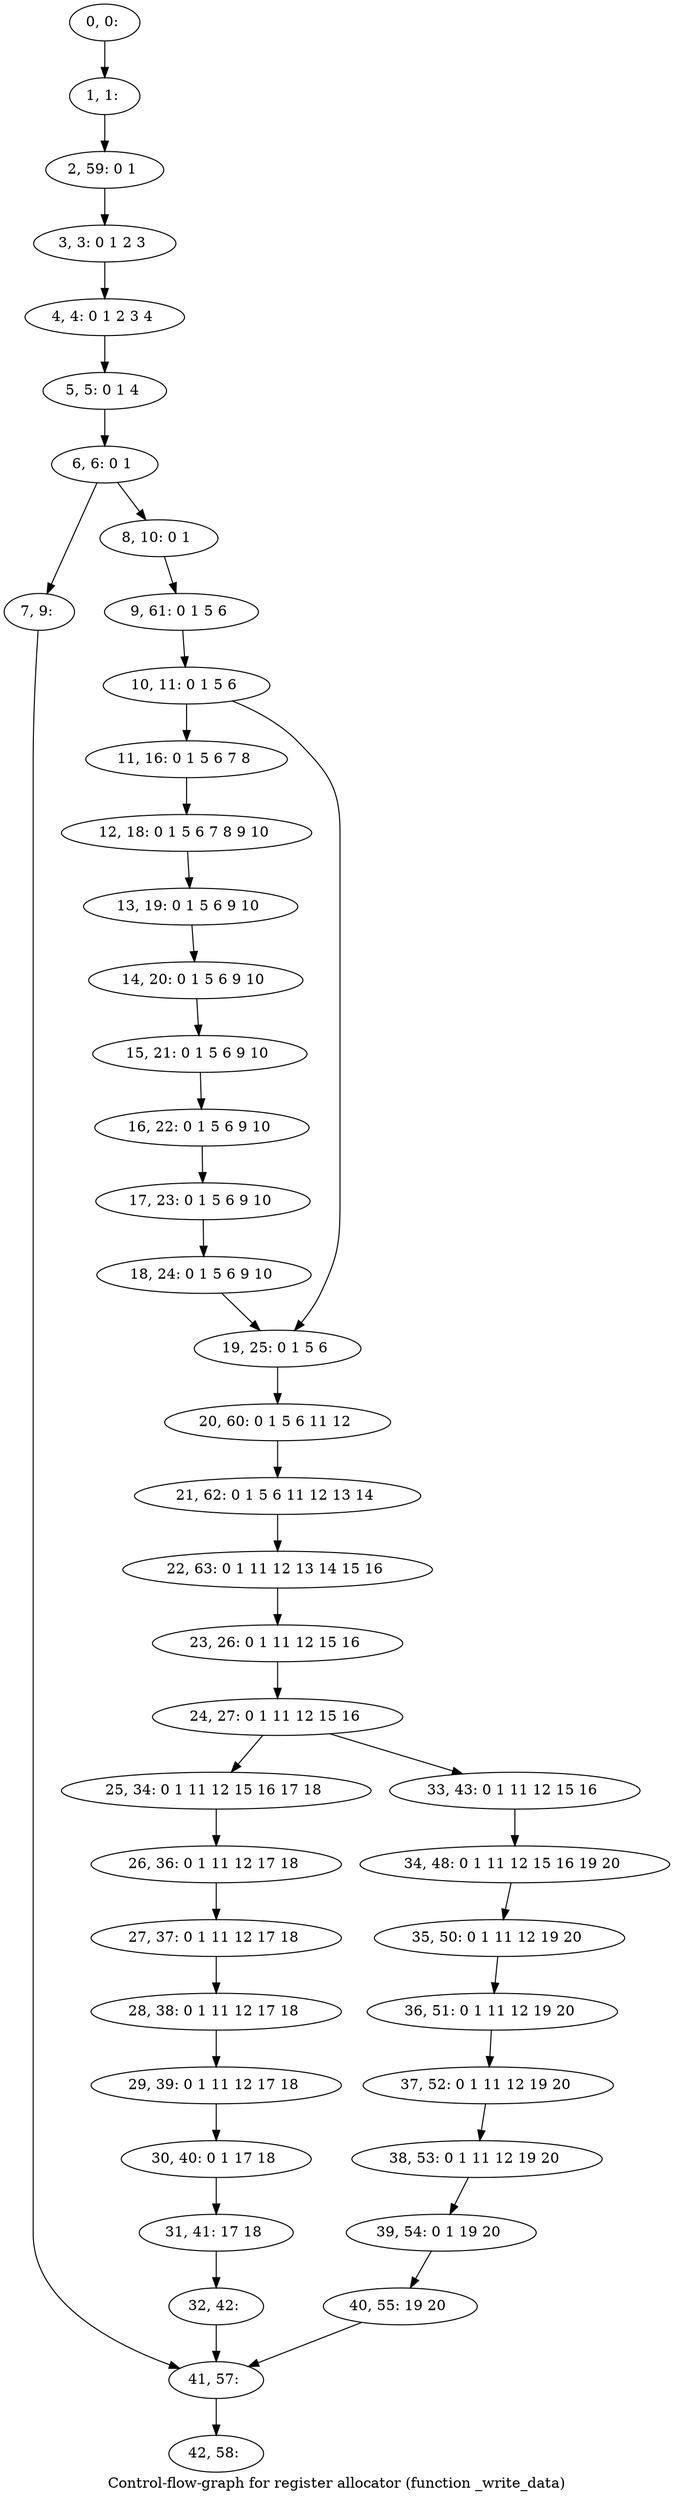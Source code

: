 digraph G {
graph [label="Control-flow-graph for register allocator (function _write_data)"]
0[label="0, 0: "];
1[label="1, 1: "];
2[label="2, 59: 0 1 "];
3[label="3, 3: 0 1 2 3 "];
4[label="4, 4: 0 1 2 3 4 "];
5[label="5, 5: 0 1 4 "];
6[label="6, 6: 0 1 "];
7[label="7, 9: "];
8[label="8, 10: 0 1 "];
9[label="9, 61: 0 1 5 6 "];
10[label="10, 11: 0 1 5 6 "];
11[label="11, 16: 0 1 5 6 7 8 "];
12[label="12, 18: 0 1 5 6 7 8 9 10 "];
13[label="13, 19: 0 1 5 6 9 10 "];
14[label="14, 20: 0 1 5 6 9 10 "];
15[label="15, 21: 0 1 5 6 9 10 "];
16[label="16, 22: 0 1 5 6 9 10 "];
17[label="17, 23: 0 1 5 6 9 10 "];
18[label="18, 24: 0 1 5 6 9 10 "];
19[label="19, 25: 0 1 5 6 "];
20[label="20, 60: 0 1 5 6 11 12 "];
21[label="21, 62: 0 1 5 6 11 12 13 14 "];
22[label="22, 63: 0 1 11 12 13 14 15 16 "];
23[label="23, 26: 0 1 11 12 15 16 "];
24[label="24, 27: 0 1 11 12 15 16 "];
25[label="25, 34: 0 1 11 12 15 16 17 18 "];
26[label="26, 36: 0 1 11 12 17 18 "];
27[label="27, 37: 0 1 11 12 17 18 "];
28[label="28, 38: 0 1 11 12 17 18 "];
29[label="29, 39: 0 1 11 12 17 18 "];
30[label="30, 40: 0 1 17 18 "];
31[label="31, 41: 17 18 "];
32[label="32, 42: "];
33[label="33, 43: 0 1 11 12 15 16 "];
34[label="34, 48: 0 1 11 12 15 16 19 20 "];
35[label="35, 50: 0 1 11 12 19 20 "];
36[label="36, 51: 0 1 11 12 19 20 "];
37[label="37, 52: 0 1 11 12 19 20 "];
38[label="38, 53: 0 1 11 12 19 20 "];
39[label="39, 54: 0 1 19 20 "];
40[label="40, 55: 19 20 "];
41[label="41, 57: "];
42[label="42, 58: "];
0->1 ;
1->2 ;
2->3 ;
3->4 ;
4->5 ;
5->6 ;
6->7 ;
6->8 ;
7->41 ;
8->9 ;
9->10 ;
10->11 ;
10->19 ;
11->12 ;
12->13 ;
13->14 ;
14->15 ;
15->16 ;
16->17 ;
17->18 ;
18->19 ;
19->20 ;
20->21 ;
21->22 ;
22->23 ;
23->24 ;
24->25 ;
24->33 ;
25->26 ;
26->27 ;
27->28 ;
28->29 ;
29->30 ;
30->31 ;
31->32 ;
32->41 ;
33->34 ;
34->35 ;
35->36 ;
36->37 ;
37->38 ;
38->39 ;
39->40 ;
40->41 ;
41->42 ;
}
